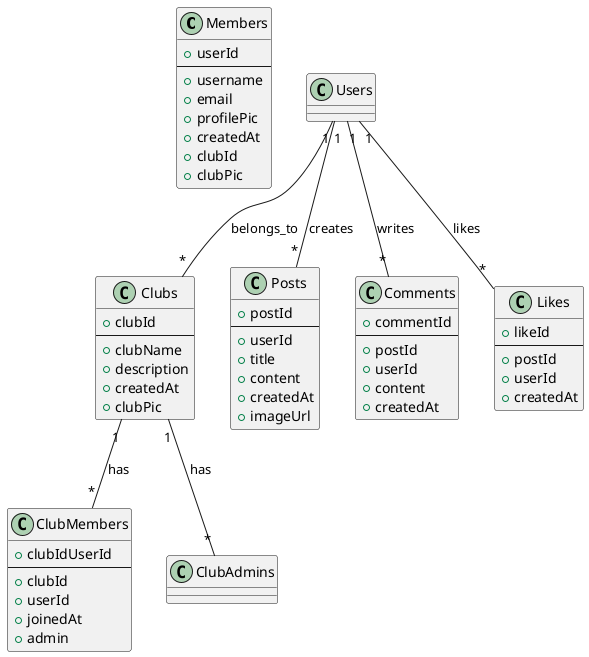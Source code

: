 @startuml Firestore_Structure

class Members {
    + userId
    --
    + username
    + email
    + profilePic
    + createdAt
    + clubId
    + clubPic
}

class Clubs {
    + clubId
    --
    + clubName
    + description
    + createdAt
    + clubPic
}

class ClubMembers {
    + clubIdUserId
    --
    + clubId
    + userId
    + joinedAt
    + admin
}



class Posts {
    + postId
    --
    + userId
    + title
    + content
    + createdAt
    + imageUrl
}

class Comments {
    + commentId
    --
    + postId
    + userId
    + content
    + createdAt
}

class Likes {
    + likeId
    --
    + postId
    + userId
    + createdAt
}

Users "1" -- "*" Clubs : "belongs_to"
Clubs "1" -- "*" ClubMembers : "has"
Clubs "1" -- "*" ClubAdmins : "has"
Users "1" -- "*" Posts : "creates"
Users "1" -- "*" Comments : "writes"
Users "1" -- "*" Likes : "likes"

@enduml
